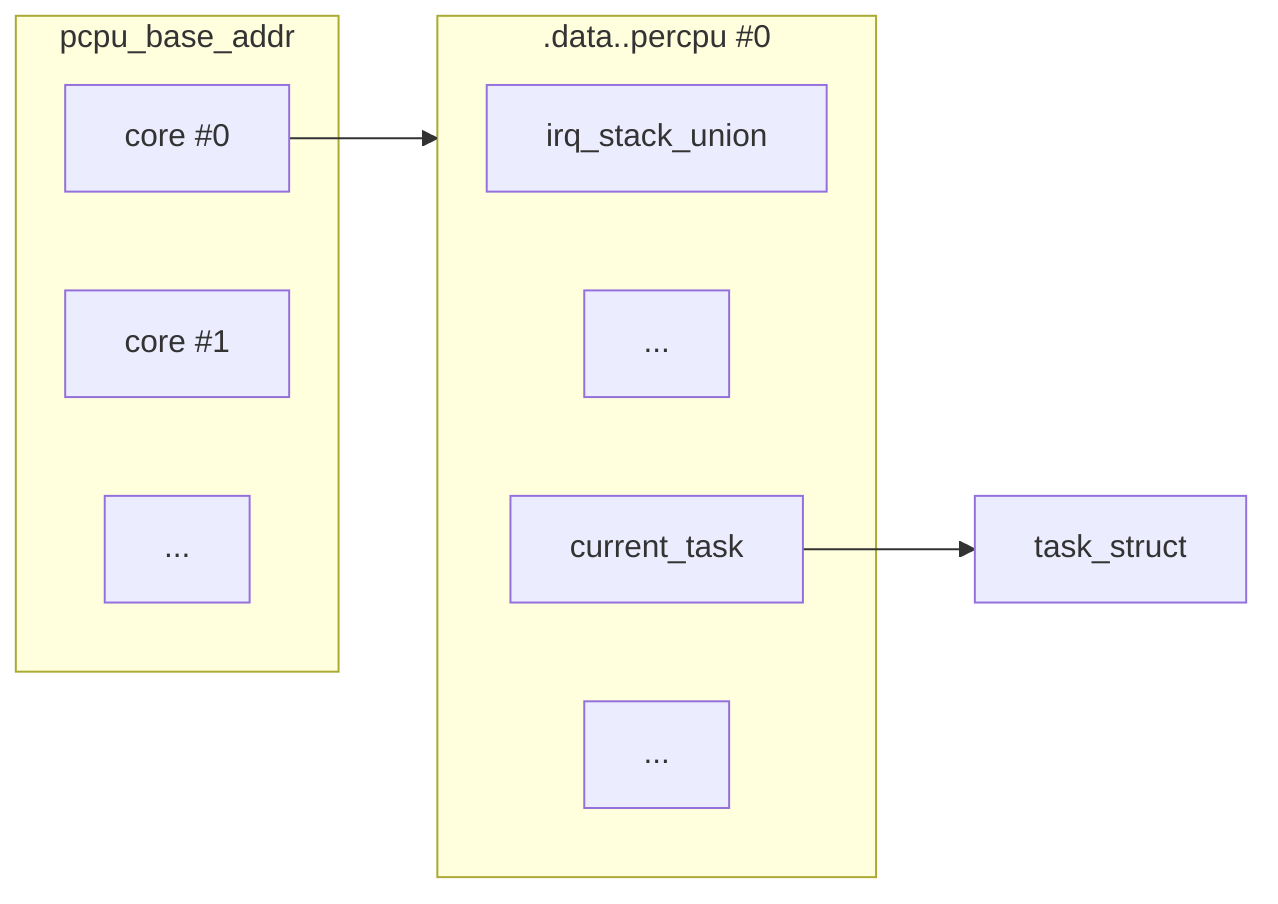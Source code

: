 flowchart LR
    subgraph Pcpu[pcpu_base_addr]
        PcpuPtr0[core #0]
        PcpuPtr1[core #1]
        PcpuPtrN["..."]
    end
    subgraph Pcpu0[.data..percpu #0]
        Pcpu00[irq_stack_union]
        Pcpu0M["..."]
        Pcpu0current_task[current_task]
        Pcpu0N["..."]
    end
    Task0[task_struct]

    PcpuPtr0-->Pcpu0
    Pcpu0current_task-->Task0